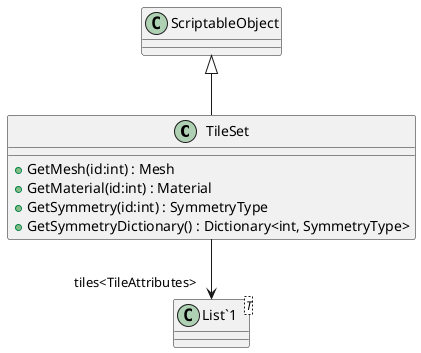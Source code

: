 @startuml
class TileSet {
    + GetMesh(id:int) : Mesh
    + GetMaterial(id:int) : Material
    + GetSymmetry(id:int) : SymmetryType
    + GetSymmetryDictionary() : Dictionary<int, SymmetryType>
}
class "List`1"<T> {
}
ScriptableObject <|-- TileSet
TileSet --> "tiles<TileAttributes>" "List`1"
@enduml
